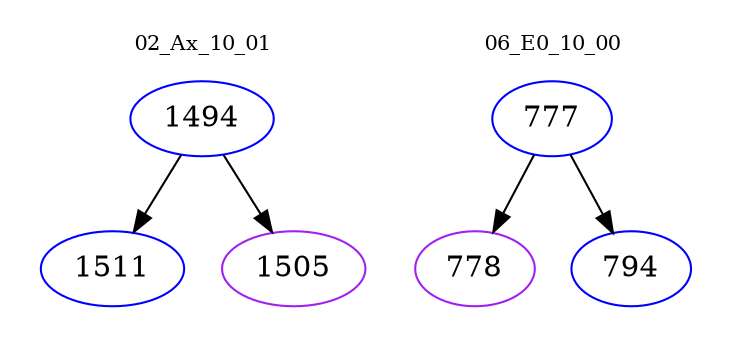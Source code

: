 digraph{
subgraph cluster_0 {
color = white
label = "02_Ax_10_01";
fontsize=10;
T0_1494 [label="1494", color="blue"]
T0_1494 -> T0_1511 [color="black"]
T0_1511 [label="1511", color="blue"]
T0_1494 -> T0_1505 [color="black"]
T0_1505 [label="1505", color="purple"]
}
subgraph cluster_1 {
color = white
label = "06_E0_10_00";
fontsize=10;
T1_777 [label="777", color="blue"]
T1_777 -> T1_778 [color="black"]
T1_778 [label="778", color="purple"]
T1_777 -> T1_794 [color="black"]
T1_794 [label="794", color="blue"]
}
}
